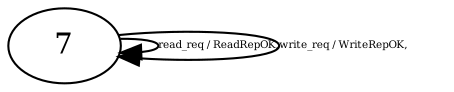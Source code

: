 digraph "Automata" { 
	 "7" [shape=ellipse,style=filled,fillcolor=white,URL="7"];
	 "7"->"7" [fontsize=5,label="read_req / ReadRepOK,",URL="t115"];
	 "7"->"7" [fontsize=5,label="write_req / WriteRepOK,",URL="t116"];
}
